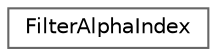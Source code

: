 digraph "Graphical Class Hierarchy"
{
 // INTERACTIVE_SVG=YES
 // LATEX_PDF_SIZE
  bgcolor="transparent";
  edge [fontname=Helvetica,fontsize=10,labelfontname=Helvetica,labelfontsize=10];
  node [fontname=Helvetica,fontsize=10,shape=box,height=0.2,width=0.4];
  rankdir="LR";
  Node0 [label="FilterAlphaIndex",height=0.2,width=0.4,color="grey40", fillcolor="white", style="filled",URL="$df/de8/class_filter_alpha_index.html",tooltip="The implementation of the \"alphaIndex\" filter."];
}
